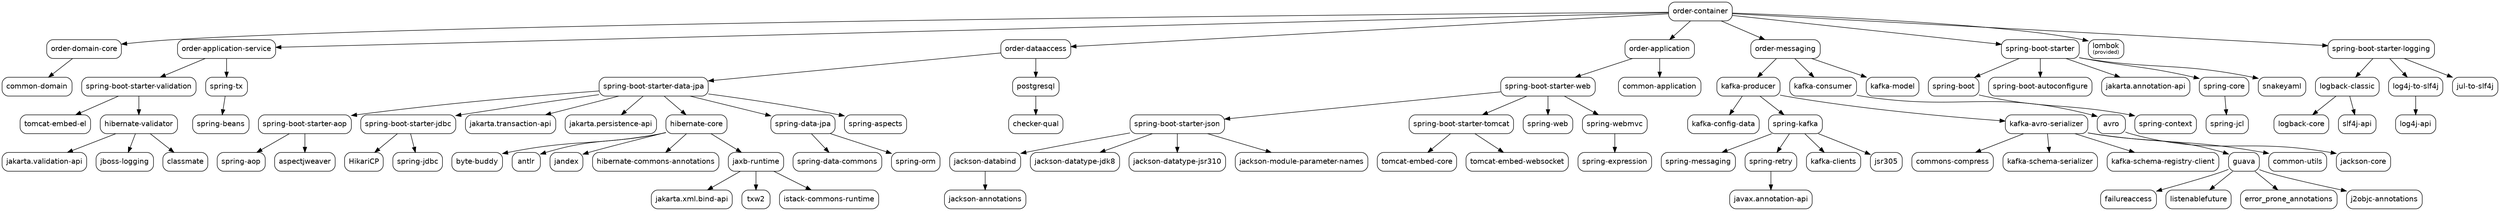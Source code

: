 digraph "order-container" {
  node [shape="box",style="rounded",fontname="Helvetica",fontsize="14"]
  edge [fontsize="10",fontname="Helvetica"]

  // Node Definitions:
  "com.food-ordering-system:order-domain-core:jar"[label=<order-domain-core>]
  "com.food.ordering.system:common-domain:jar"[label=<common-domain>]
  "com.food-ordering-system:order-container:jar"[label=<order-container>]
  "org.springframework.boot:spring-boot-starter-validation:jar"[label=<spring-boot-starter-validation>]
  "org.apache.tomcat.embed:tomcat-embed-el:jar"[label=<tomcat-embed-el>]
  "org.hibernate.validator:hibernate-validator:jar"[label=<hibernate-validator>]
  "jakarta.validation:jakarta.validation-api:jar"[label=<jakarta.validation-api>]
  "org.jboss.logging:jboss-logging:jar"[label=<jboss-logging>]
  "com.fasterxml:classmate:jar"[label=<classmate>]
  "com.food-ordering-system:order-application-service:jar"[label=<order-application-service>]
  "org.springframework:spring-tx:jar"[label=<spring-tx>]
  "org.springframework:spring-beans:jar"[label=<spring-beans>]
  "org.springframework.boot:spring-boot-starter-aop:jar"[label=<spring-boot-starter-aop>]
  "org.springframework:spring-aop:jar"[label=<spring-aop>]
  "org.aspectj:aspectjweaver:jar"[label=<aspectjweaver>]
  "org.springframework.boot:spring-boot-starter-data-jpa:jar"[label=<spring-boot-starter-data-jpa>]
  "org.springframework.boot:spring-boot-starter-jdbc:jar"[label=<spring-boot-starter-jdbc>]
  "com.zaxxer:HikariCP:jar"[label=<HikariCP>]
  "org.springframework:spring-jdbc:jar"[label=<spring-jdbc>]
  "jakarta.transaction:jakarta.transaction-api:jar"[label=<jakarta.transaction-api>]
  "jakarta.persistence:jakarta.persistence-api:jar"[label=<jakarta.persistence-api>]
  "org.hibernate:hibernate-core:jar"[label=<hibernate-core>]
  "net.bytebuddy:byte-buddy:jar"[label=<byte-buddy>]
  "antlr:antlr:jar"[label=<antlr>]
  "org.jboss:jandex:jar"[label=<jandex>]
  "org.hibernate.common:hibernate-commons-annotations:jar"[label=<hibernate-commons-annotations>]
  "org.glassfish.jaxb:jaxb-runtime:jar"[label=<jaxb-runtime>]
  "jakarta.xml.bind:jakarta.xml.bind-api:jar"[label=<jakarta.xml.bind-api>]
  "org.glassfish.jaxb:txw2:jar"[label=<txw2>]
  "com.sun.istack:istack-commons-runtime:jar"[label=<istack-commons-runtime>]
  "org.springframework.data:spring-data-jpa:jar"[label=<spring-data-jpa>]
  "org.springframework.data:spring-data-commons:jar"[label=<spring-data-commons>]
  "org.springframework:spring-orm:jar"[label=<spring-orm>]
  "org.springframework:spring-aspects:jar"[label=<spring-aspects>]
  "com.food-ordering-system:order-dataaccess:jar"[label=<order-dataaccess>]
  "org.postgresql:postgresql:jar"[label=<postgresql>]
  "org.checkerframework:checker-qual:jar"[label=<checker-qual>]
  "com.fasterxml.jackson.core:jackson-databind:jar"[label=<jackson-databind>]
  "com.fasterxml.jackson.core:jackson-annotations:jar"[label=<jackson-annotations>]
  "org.springframework.boot:spring-boot-starter-json:jar"[label=<spring-boot-starter-json>]
  "com.fasterxml.jackson.datatype:jackson-datatype-jdk8:jar"[label=<jackson-datatype-jdk8>]
  "com.fasterxml.jackson.datatype:jackson-datatype-jsr310:jar"[label=<jackson-datatype-jsr310>]
  "com.fasterxml.jackson.module:jackson-module-parameter-names:jar"[label=<jackson-module-parameter-names>]
  "org.springframework.boot:spring-boot-starter-web:jar"[label=<spring-boot-starter-web>]
  "org.springframework.boot:spring-boot-starter-tomcat:jar"[label=<spring-boot-starter-tomcat>]
  "org.apache.tomcat.embed:tomcat-embed-core:jar"[label=<tomcat-embed-core>]
  "org.apache.tomcat.embed:tomcat-embed-websocket:jar"[label=<tomcat-embed-websocket>]
  "org.springframework:spring-web:jar"[label=<spring-web>]
  "org.springframework:spring-webmvc:jar"[label=<spring-webmvc>]
  "org.springframework:spring-expression:jar"[label=<spring-expression>]
  "com.food-ordering-system:order-application:jar"[label=<order-application>]
  "com.food.ordering.system:common-application:jar"[label=<common-application>]
  "com.food-ordering-system:kafka-producer:jar"[label=<kafka-producer>]
  "com.food.ordering.system:kafka-config-data:jar"[label=<kafka-config-data>]
  "org.springframework.kafka:spring-kafka:jar"[label=<spring-kafka>]
  "org.springframework:spring-messaging:jar"[label=<spring-messaging>]
  "org.springframework.retry:spring-retry:jar"[label=<spring-retry>]
  "javax.annotation:javax.annotation-api:jar"[label=<javax.annotation-api>]
  "org.apache.kafka:kafka-clients:jar"[label=<kafka-clients>]
  "com.google.code.findbugs:jsr305:jar"[label=<jsr305>]
  "io.confluent:kafka-avro-serializer:jar"[label=<kafka-avro-serializer>]
  "org.apache.commons:commons-compress:jar"[label=<commons-compress>]
  "io.confluent:kafka-schema-serializer:jar"[label=<kafka-schema-serializer>]
  "io.confluent:kafka-schema-registry-client:jar"[label=<kafka-schema-registry-client>]
  "com.google.guava:guava:jar"[label=<guava>]
  "com.google.guava:failureaccess:jar"[label=<failureaccess>]
  "com.google.guava:listenablefuture:jar"[label=<listenablefuture>]
  "com.google.errorprone:error_prone_annotations:jar"[label=<error_prone_annotations>]
  "com.google.j2objc:j2objc-annotations:jar"[label=<j2objc-annotations>]
  "io.confluent:common-utils:jar"[label=<common-utils>]
  "com.food-ordering-system:order-messaging:jar"[label=<order-messaging>]
  "org.apache.avro:avro:jar"[label=<avro>]
  "com.fasterxml.jackson.core:jackson-core:jar"[label=<jackson-core>]
  "com.food-ordering-system:kafka-consumer:jar"[label=<kafka-consumer>]
  "com.food-ordering-system:kafka-model:jar"[label=<kafka-model>]
  "org.springframework.boot:spring-boot:jar"[label=<spring-boot>]
  "org.springframework:spring-context:jar"[label=<spring-context>]
  "org.springframework.boot:spring-boot-starter:jar"[label=<spring-boot-starter>]
  "org.springframework.boot:spring-boot-autoconfigure:jar"[label=<spring-boot-autoconfigure>]
  "jakarta.annotation:jakarta.annotation-api:jar"[label=<jakarta.annotation-api>]
  "org.springframework:spring-core:jar"[label=<spring-core>]
  "org.springframework:spring-jcl:jar"[label=<spring-jcl>]
  "org.yaml:snakeyaml:jar"[label=<snakeyaml>]
  "org.projectlombok:lombok:jar"[label=<lombok<font point-size="10"><br/>(provided)</font>>]
  "ch.qos.logback:logback-classic:jar"[label=<logback-classic>]
  "ch.qos.logback:logback-core:jar"[label=<logback-core>]
  "org.slf4j:slf4j-api:jar"[label=<slf4j-api>]
  "org.springframework.boot:spring-boot-starter-logging:jar"[label=<spring-boot-starter-logging>]
  "org.apache.logging.log4j:log4j-to-slf4j:jar"[label=<log4j-to-slf4j>]
  "org.apache.logging.log4j:log4j-api:jar"[label=<log4j-api>]
  "org.slf4j:jul-to-slf4j:jar"[label=<jul-to-slf4j>]

  // Edge Definitions:
  "com.food-ordering-system:order-domain-core:jar" -> "com.food.ordering.system:common-domain:jar"
  "com.food-ordering-system:order-container:jar" -> "com.food-ordering-system:order-domain-core:jar"
  "org.springframework.boot:spring-boot-starter-validation:jar" -> "org.apache.tomcat.embed:tomcat-embed-el:jar"
  "org.hibernate.validator:hibernate-validator:jar" -> "jakarta.validation:jakarta.validation-api:jar"
  "org.hibernate.validator:hibernate-validator:jar" -> "org.jboss.logging:jboss-logging:jar"
  "org.hibernate.validator:hibernate-validator:jar" -> "com.fasterxml:classmate:jar"
  "org.springframework.boot:spring-boot-starter-validation:jar" -> "org.hibernate.validator:hibernate-validator:jar"
  "com.food-ordering-system:order-application-service:jar" -> "org.springframework.boot:spring-boot-starter-validation:jar"
  "org.springframework:spring-tx:jar" -> "org.springframework:spring-beans:jar"
  "com.food-ordering-system:order-application-service:jar" -> "org.springframework:spring-tx:jar"
  "com.food-ordering-system:order-container:jar" -> "com.food-ordering-system:order-application-service:jar"
  "org.springframework.boot:spring-boot-starter-aop:jar" -> "org.springframework:spring-aop:jar"
  "org.springframework.boot:spring-boot-starter-aop:jar" -> "org.aspectj:aspectjweaver:jar"
  "org.springframework.boot:spring-boot-starter-data-jpa:jar" -> "org.springframework.boot:spring-boot-starter-aop:jar"
  "org.springframework.boot:spring-boot-starter-jdbc:jar" -> "com.zaxxer:HikariCP:jar"
  "org.springframework.boot:spring-boot-starter-jdbc:jar" -> "org.springframework:spring-jdbc:jar"
  "org.springframework.boot:spring-boot-starter-data-jpa:jar" -> "org.springframework.boot:spring-boot-starter-jdbc:jar"
  "org.springframework.boot:spring-boot-starter-data-jpa:jar" -> "jakarta.transaction:jakarta.transaction-api:jar"
  "org.springframework.boot:spring-boot-starter-data-jpa:jar" -> "jakarta.persistence:jakarta.persistence-api:jar"
  "org.hibernate:hibernate-core:jar" -> "net.bytebuddy:byte-buddy:jar"
  "org.hibernate:hibernate-core:jar" -> "antlr:antlr:jar"
  "org.hibernate:hibernate-core:jar" -> "org.jboss:jandex:jar"
  "org.hibernate:hibernate-core:jar" -> "org.hibernate.common:hibernate-commons-annotations:jar"
  "org.glassfish.jaxb:jaxb-runtime:jar" -> "jakarta.xml.bind:jakarta.xml.bind-api:jar"
  "org.glassfish.jaxb:jaxb-runtime:jar" -> "org.glassfish.jaxb:txw2:jar"
  "org.glassfish.jaxb:jaxb-runtime:jar" -> "com.sun.istack:istack-commons-runtime:jar"
  "org.hibernate:hibernate-core:jar" -> "org.glassfish.jaxb:jaxb-runtime:jar"
  "org.springframework.boot:spring-boot-starter-data-jpa:jar" -> "org.hibernate:hibernate-core:jar"
  "org.springframework.data:spring-data-jpa:jar" -> "org.springframework.data:spring-data-commons:jar"
  "org.springframework.data:spring-data-jpa:jar" -> "org.springframework:spring-orm:jar"
  "org.springframework.boot:spring-boot-starter-data-jpa:jar" -> "org.springframework.data:spring-data-jpa:jar"
  "org.springframework.boot:spring-boot-starter-data-jpa:jar" -> "org.springframework:spring-aspects:jar"
  "com.food-ordering-system:order-dataaccess:jar" -> "org.springframework.boot:spring-boot-starter-data-jpa:jar"
  "org.postgresql:postgresql:jar" -> "org.checkerframework:checker-qual:jar"
  "com.food-ordering-system:order-dataaccess:jar" -> "org.postgresql:postgresql:jar"
  "com.food-ordering-system:order-container:jar" -> "com.food-ordering-system:order-dataaccess:jar"
  "com.fasterxml.jackson.core:jackson-databind:jar" -> "com.fasterxml.jackson.core:jackson-annotations:jar"
  "org.springframework.boot:spring-boot-starter-json:jar" -> "com.fasterxml.jackson.core:jackson-databind:jar"
  "org.springframework.boot:spring-boot-starter-json:jar" -> "com.fasterxml.jackson.datatype:jackson-datatype-jdk8:jar"
  "org.springframework.boot:spring-boot-starter-json:jar" -> "com.fasterxml.jackson.datatype:jackson-datatype-jsr310:jar"
  "org.springframework.boot:spring-boot-starter-json:jar" -> "com.fasterxml.jackson.module:jackson-module-parameter-names:jar"
  "org.springframework.boot:spring-boot-starter-web:jar" -> "org.springframework.boot:spring-boot-starter-json:jar"
  "org.springframework.boot:spring-boot-starter-tomcat:jar" -> "org.apache.tomcat.embed:tomcat-embed-core:jar"
  "org.springframework.boot:spring-boot-starter-tomcat:jar" -> "org.apache.tomcat.embed:tomcat-embed-websocket:jar"
  "org.springframework.boot:spring-boot-starter-web:jar" -> "org.springframework.boot:spring-boot-starter-tomcat:jar"
  "org.springframework.boot:spring-boot-starter-web:jar" -> "org.springframework:spring-web:jar"
  "org.springframework:spring-webmvc:jar" -> "org.springframework:spring-expression:jar"
  "org.springframework.boot:spring-boot-starter-web:jar" -> "org.springframework:spring-webmvc:jar"
  "com.food-ordering-system:order-application:jar" -> "org.springframework.boot:spring-boot-starter-web:jar"
  "com.food-ordering-system:order-application:jar" -> "com.food.ordering.system:common-application:jar"
  "com.food-ordering-system:order-container:jar" -> "com.food-ordering-system:order-application:jar"
  "com.food-ordering-system:kafka-producer:jar" -> "com.food.ordering.system:kafka-config-data:jar"
  "org.springframework.kafka:spring-kafka:jar" -> "org.springframework:spring-messaging:jar"
  "org.springframework.retry:spring-retry:jar" -> "javax.annotation:javax.annotation-api:jar"
  "org.springframework.kafka:spring-kafka:jar" -> "org.springframework.retry:spring-retry:jar"
  "org.springframework.kafka:spring-kafka:jar" -> "org.apache.kafka:kafka-clients:jar"
  "org.springframework.kafka:spring-kafka:jar" -> "com.google.code.findbugs:jsr305:jar"
  "com.food-ordering-system:kafka-producer:jar" -> "org.springframework.kafka:spring-kafka:jar"
  "io.confluent:kafka-avro-serializer:jar" -> "org.apache.commons:commons-compress:jar"
  "io.confluent:kafka-avro-serializer:jar" -> "io.confluent:kafka-schema-serializer:jar"
  "io.confluent:kafka-avro-serializer:jar" -> "io.confluent:kafka-schema-registry-client:jar"
  "com.google.guava:guava:jar" -> "com.google.guava:failureaccess:jar"
  "com.google.guava:guava:jar" -> "com.google.guava:listenablefuture:jar"
  "com.google.guava:guava:jar" -> "com.google.errorprone:error_prone_annotations:jar"
  "com.google.guava:guava:jar" -> "com.google.j2objc:j2objc-annotations:jar"
  "io.confluent:kafka-avro-serializer:jar" -> "com.google.guava:guava:jar"
  "io.confluent:kafka-avro-serializer:jar" -> "io.confluent:common-utils:jar"
  "com.food-ordering-system:kafka-producer:jar" -> "io.confluent:kafka-avro-serializer:jar"
  "com.food-ordering-system:order-messaging:jar" -> "com.food-ordering-system:kafka-producer:jar"
  "org.apache.avro:avro:jar" -> "com.fasterxml.jackson.core:jackson-core:jar"
  "com.food-ordering-system:kafka-consumer:jar" -> "org.apache.avro:avro:jar"
  "com.food-ordering-system:order-messaging:jar" -> "com.food-ordering-system:kafka-consumer:jar"
  "com.food-ordering-system:order-messaging:jar" -> "com.food-ordering-system:kafka-model:jar"
  "com.food-ordering-system:order-container:jar" -> "com.food-ordering-system:order-messaging:jar"
  "org.springframework.boot:spring-boot:jar" -> "org.springframework:spring-context:jar"
  "org.springframework.boot:spring-boot-starter:jar" -> "org.springframework.boot:spring-boot:jar"
  "org.springframework.boot:spring-boot-starter:jar" -> "org.springframework.boot:spring-boot-autoconfigure:jar"
  "org.springframework.boot:spring-boot-starter:jar" -> "jakarta.annotation:jakarta.annotation-api:jar"
  "org.springframework:spring-core:jar" -> "org.springframework:spring-jcl:jar"
  "org.springframework.boot:spring-boot-starter:jar" -> "org.springframework:spring-core:jar"
  "org.springframework.boot:spring-boot-starter:jar" -> "org.yaml:snakeyaml:jar"
  "com.food-ordering-system:order-container:jar" -> "org.springframework.boot:spring-boot-starter:jar"
  "com.food-ordering-system:order-container:jar" -> "org.projectlombok:lombok:jar"
  "ch.qos.logback:logback-classic:jar" -> "ch.qos.logback:logback-core:jar"
  "ch.qos.logback:logback-classic:jar" -> "org.slf4j:slf4j-api:jar"
  "org.springframework.boot:spring-boot-starter-logging:jar" -> "ch.qos.logback:logback-classic:jar"
  "org.apache.logging.log4j:log4j-to-slf4j:jar" -> "org.apache.logging.log4j:log4j-api:jar"
  "org.springframework.boot:spring-boot-starter-logging:jar" -> "org.apache.logging.log4j:log4j-to-slf4j:jar"
  "org.springframework.boot:spring-boot-starter-logging:jar" -> "org.slf4j:jul-to-slf4j:jar"
  "com.food-ordering-system:order-container:jar" -> "org.springframework.boot:spring-boot-starter-logging:jar"
}